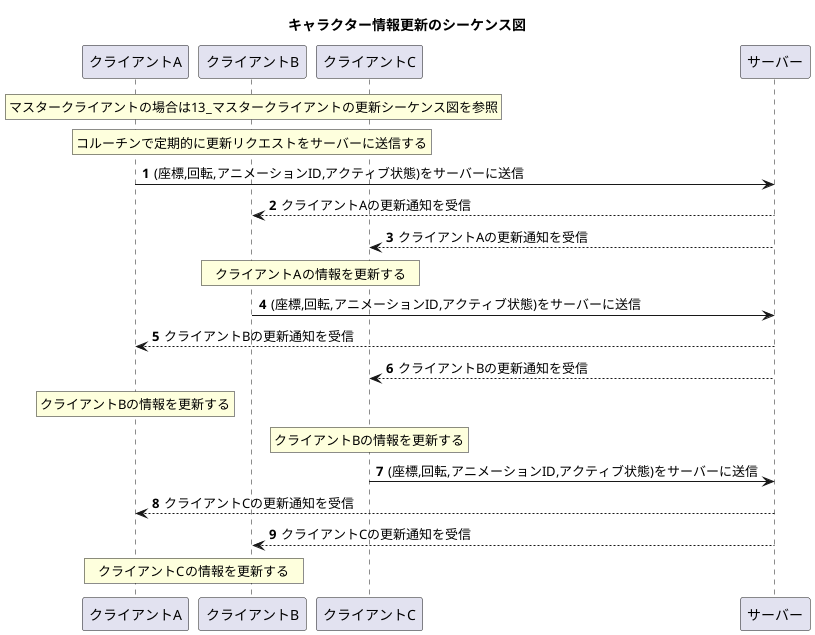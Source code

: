 @startuml
'https://plantuml.com/sequence-diagram


participant クライアントA
participant クライアントB
participant クライアントC
participant サーバー

autonumber
title キャラクター情報更新のシーケンス図
rnote over クライアントA,クライアントC:マスタークライアントの場合は13_マスタークライアントの更新シーケンス図を参照
rnote over クライアントA,クライアントC:コルーチンで定期的に更新リクエストをサーバーに送信する
クライアントA -> サーバー:(座標,回転,アニメーションID,アクティブ状態)をサーバーに送信
クライアントB <-- サーバー:クライアントAの更新通知を受信
クライアントC <-- サーバー:クライアントAの更新通知を受信
rnote over クライアントB,クライアントC:クライアントAの情報を更新する

クライアントB -> サーバー:(座標,回転,アニメーションID,アクティブ状態)をサーバーに送信
クライアントA <-- サーバー:クライアントBの更新通知を受信
クライアントC <-- サーバー:クライアントBの更新通知を受信
rnote over クライアントA:クライアントBの情報を更新する
rnote over クライアントC:クライアントBの情報を更新する

クライアントC -> サーバー:(座標,回転,アニメーションID,アクティブ状態)をサーバーに送信
クライアントA <-- サーバー:クライアントCの更新通知を受信
クライアントB <-- サーバー:クライアントCの更新通知を受信
rnote over クライアントA,クライアントB:クライアントCの情報を更新する
@enduml